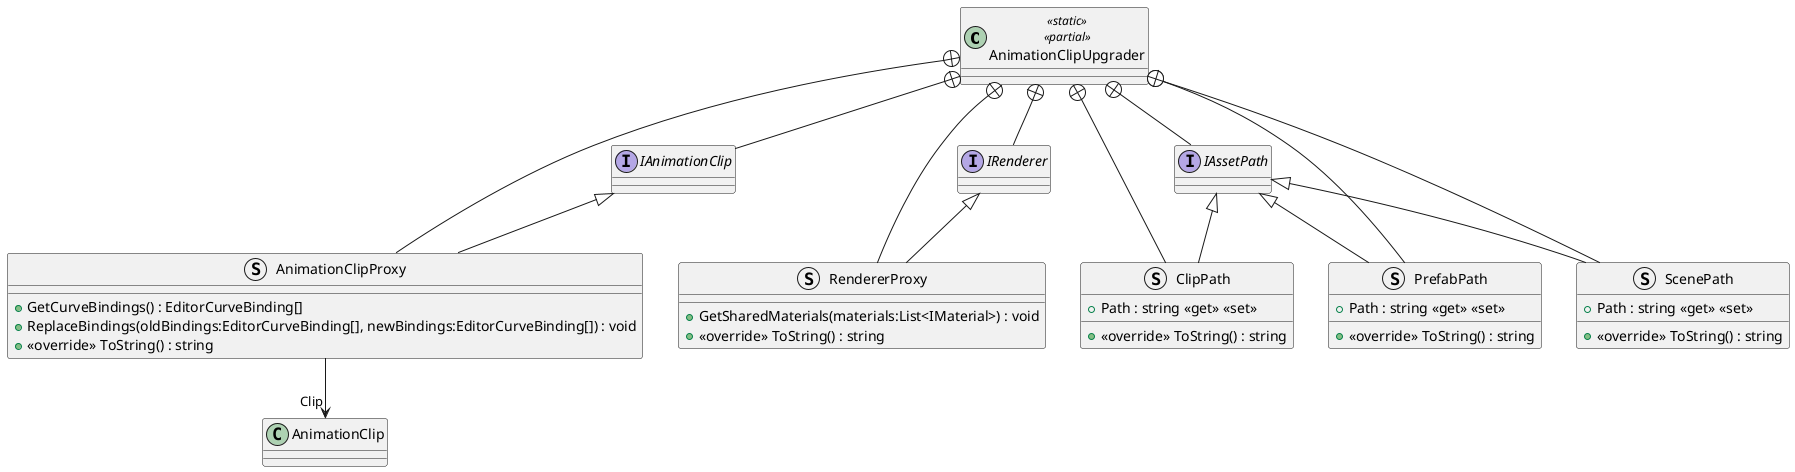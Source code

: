 @startuml
class AnimationClipUpgrader <<static>> <<partial>> {
}
interface IAnimationClip {
}
struct AnimationClipProxy {
    + GetCurveBindings() : EditorCurveBinding[]
    + ReplaceBindings(oldBindings:EditorCurveBinding[], newBindings:EditorCurveBinding[]) : void
    + <<override>> ToString() : string
}
interface IRenderer {
}
struct RendererProxy {
    + GetSharedMaterials(materials:List<IMaterial>) : void
    + <<override>> ToString() : string
}
interface IAssetPath {
}
struct ClipPath {
    + Path : string <<get>> <<set>>
    + <<override>> ToString() : string
}
struct PrefabPath {
    + Path : string <<get>> <<set>>
    + <<override>> ToString() : string
}
struct ScenePath {
    + Path : string <<get>> <<set>>
    + <<override>> ToString() : string
}
AnimationClipUpgrader +-- IAnimationClip
AnimationClipUpgrader +-- AnimationClipProxy
IAnimationClip <|-- AnimationClipProxy
AnimationClipProxy --> "Clip" AnimationClip
AnimationClipUpgrader +-- IRenderer
AnimationClipUpgrader +-- RendererProxy
IRenderer <|-- RendererProxy
AnimationClipUpgrader +-- IAssetPath
AnimationClipUpgrader +-- ClipPath
IAssetPath <|-- ClipPath
AnimationClipUpgrader +-- PrefabPath
IAssetPath <|-- PrefabPath
AnimationClipUpgrader +-- ScenePath
IAssetPath <|-- ScenePath
@enduml
